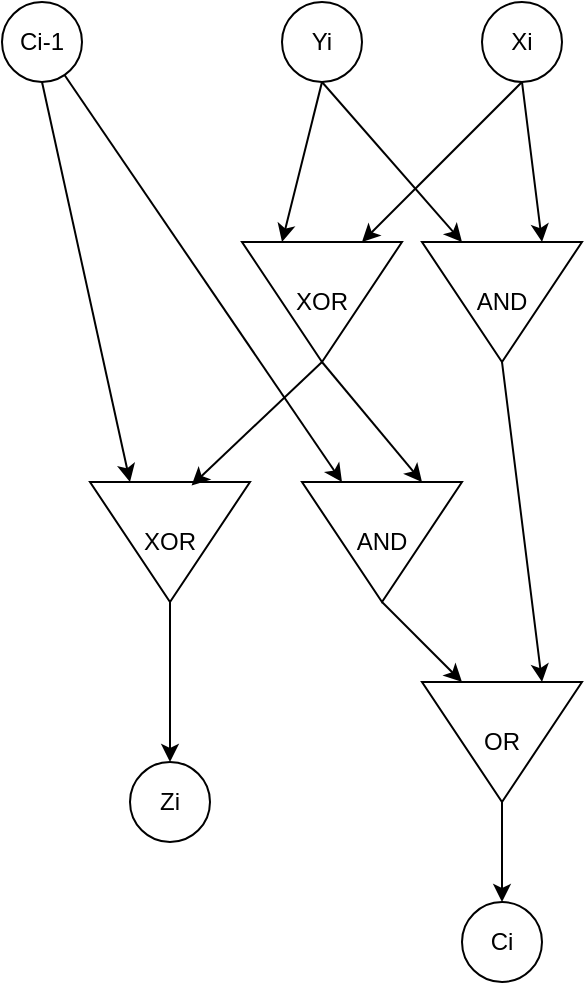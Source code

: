 <mxfile version="25.0.1">
  <diagram name="Sida-1" id="QiZR6kXSONbiLXy6iMTX">
    <mxGraphModel dx="827" dy="692" grid="1" gridSize="10" guides="1" tooltips="1" connect="1" arrows="1" fold="1" page="1" pageScale="1" pageWidth="827" pageHeight="1169" math="0" shadow="0">
      <root>
        <mxCell id="0" />
        <mxCell id="1" parent="0" />
        <mxCell id="ACxhvlcTr5dtjSwbOVu1-28" style="rounded=0;orthogonalLoop=1;jettySize=auto;html=1;exitX=0.5;exitY=1;exitDx=0;exitDy=0;entryX=0;entryY=0.25;entryDx=0;entryDy=0;" edge="1" parent="1" source="ACxhvlcTr5dtjSwbOVu1-1" target="ACxhvlcTr5dtjSwbOVu1-26">
          <mxGeometry relative="1" as="geometry" />
        </mxCell>
        <mxCell id="ACxhvlcTr5dtjSwbOVu1-30" style="rounded=0;orthogonalLoop=1;jettySize=auto;html=1;exitX=0.5;exitY=1;exitDx=0;exitDy=0;entryX=0;entryY=0.25;entryDx=0;entryDy=0;" edge="1" parent="1" source="ACxhvlcTr5dtjSwbOVu1-1" target="ACxhvlcTr5dtjSwbOVu1-27">
          <mxGeometry relative="1" as="geometry" />
        </mxCell>
        <mxCell id="ACxhvlcTr5dtjSwbOVu1-1" value="Xi" style="ellipse;whiteSpace=wrap;html=1;" vertex="1" parent="1">
          <mxGeometry x="530" y="120" width="40" height="40" as="geometry" />
        </mxCell>
        <mxCell id="ACxhvlcTr5dtjSwbOVu1-29" style="rounded=0;orthogonalLoop=1;jettySize=auto;html=1;exitX=0.5;exitY=1;exitDx=0;exitDy=0;entryX=0;entryY=0.75;entryDx=0;entryDy=0;" edge="1" parent="1" source="ACxhvlcTr5dtjSwbOVu1-2" target="ACxhvlcTr5dtjSwbOVu1-26">
          <mxGeometry relative="1" as="geometry" />
        </mxCell>
        <mxCell id="ACxhvlcTr5dtjSwbOVu1-31" style="rounded=0;orthogonalLoop=1;jettySize=auto;html=1;exitX=0.5;exitY=1;exitDx=0;exitDy=0;entryX=0;entryY=0.75;entryDx=0;entryDy=0;" edge="1" parent="1" source="ACxhvlcTr5dtjSwbOVu1-2" target="ACxhvlcTr5dtjSwbOVu1-27">
          <mxGeometry relative="1" as="geometry" />
        </mxCell>
        <mxCell id="ACxhvlcTr5dtjSwbOVu1-2" value="Yi" style="ellipse;whiteSpace=wrap;html=1;" vertex="1" parent="1">
          <mxGeometry x="430" y="120" width="40" height="40" as="geometry" />
        </mxCell>
        <mxCell id="ACxhvlcTr5dtjSwbOVu1-34" style="rounded=0;orthogonalLoop=1;jettySize=auto;html=1;exitX=0.5;exitY=1;exitDx=0;exitDy=0;entryX=0;entryY=0.75;entryDx=0;entryDy=0;" edge="1" parent="1" source="ACxhvlcTr5dtjSwbOVu1-3" target="ACxhvlcTr5dtjSwbOVu1-32">
          <mxGeometry relative="1" as="geometry" />
        </mxCell>
        <mxCell id="ACxhvlcTr5dtjSwbOVu1-38" style="rounded=0;orthogonalLoop=1;jettySize=auto;html=1;entryX=0;entryY=0.75;entryDx=0;entryDy=0;" edge="1" parent="1" source="ACxhvlcTr5dtjSwbOVu1-3" target="ACxhvlcTr5dtjSwbOVu1-37">
          <mxGeometry relative="1" as="geometry" />
        </mxCell>
        <mxCell id="ACxhvlcTr5dtjSwbOVu1-3" value="Ci-1" style="ellipse;whiteSpace=wrap;html=1;" vertex="1" parent="1">
          <mxGeometry x="290" y="120" width="40" height="40" as="geometry" />
        </mxCell>
        <mxCell id="ACxhvlcTr5dtjSwbOVu1-39" style="rounded=0;orthogonalLoop=1;jettySize=auto;html=1;exitX=1;exitY=0.5;exitDx=0;exitDy=0;entryX=0;entryY=0.25;entryDx=0;entryDy=0;" edge="1" parent="1" source="ACxhvlcTr5dtjSwbOVu1-27" target="ACxhvlcTr5dtjSwbOVu1-37">
          <mxGeometry relative="1" as="geometry" />
        </mxCell>
        <mxCell id="ACxhvlcTr5dtjSwbOVu1-42" style="rounded=0;orthogonalLoop=1;jettySize=auto;html=1;exitX=1;exitY=0.5;exitDx=0;exitDy=0;entryX=0;entryY=0.25;entryDx=0;entryDy=0;" edge="1" parent="1" source="ACxhvlcTr5dtjSwbOVu1-26" target="ACxhvlcTr5dtjSwbOVu1-40">
          <mxGeometry relative="1" as="geometry" />
        </mxCell>
        <mxCell id="ACxhvlcTr5dtjSwbOVu1-26" value="AND" style="triangle;whiteSpace=wrap;html=1;direction=south;" vertex="1" parent="1">
          <mxGeometry x="500" y="240" width="80" height="60" as="geometry" />
        </mxCell>
        <mxCell id="ACxhvlcTr5dtjSwbOVu1-27" value="XOR" style="triangle;whiteSpace=wrap;html=1;direction=south;" vertex="1" parent="1">
          <mxGeometry x="410" y="240" width="80" height="60" as="geometry" />
        </mxCell>
        <mxCell id="ACxhvlcTr5dtjSwbOVu1-35" style="edgeStyle=orthogonalEdgeStyle;rounded=0;orthogonalLoop=1;jettySize=auto;html=1;" edge="1" parent="1" source="ACxhvlcTr5dtjSwbOVu1-32">
          <mxGeometry relative="1" as="geometry">
            <mxPoint x="374" y="500" as="targetPoint" />
          </mxGeometry>
        </mxCell>
        <mxCell id="ACxhvlcTr5dtjSwbOVu1-32" value="XOR" style="triangle;whiteSpace=wrap;html=1;direction=south;" vertex="1" parent="1">
          <mxGeometry x="334" y="360" width="80" height="60" as="geometry" />
        </mxCell>
        <mxCell id="ACxhvlcTr5dtjSwbOVu1-33" style="rounded=0;orthogonalLoop=1;jettySize=auto;html=1;exitX=1;exitY=0.5;exitDx=0;exitDy=0;entryX=0.029;entryY=0.365;entryDx=0;entryDy=0;entryPerimeter=0;" edge="1" parent="1" source="ACxhvlcTr5dtjSwbOVu1-27" target="ACxhvlcTr5dtjSwbOVu1-32">
          <mxGeometry relative="1" as="geometry" />
        </mxCell>
        <mxCell id="ACxhvlcTr5dtjSwbOVu1-36" value="Zi" style="ellipse;whiteSpace=wrap;html=1;" vertex="1" parent="1">
          <mxGeometry x="354" y="500" width="40" height="40" as="geometry" />
        </mxCell>
        <mxCell id="ACxhvlcTr5dtjSwbOVu1-41" style="rounded=0;orthogonalLoop=1;jettySize=auto;html=1;exitX=1;exitY=0.5;exitDx=0;exitDy=0;entryX=0;entryY=0.75;entryDx=0;entryDy=0;" edge="1" parent="1" source="ACxhvlcTr5dtjSwbOVu1-37" target="ACxhvlcTr5dtjSwbOVu1-40">
          <mxGeometry relative="1" as="geometry" />
        </mxCell>
        <mxCell id="ACxhvlcTr5dtjSwbOVu1-37" value="AND" style="triangle;whiteSpace=wrap;html=1;direction=south;" vertex="1" parent="1">
          <mxGeometry x="440" y="360" width="80" height="60" as="geometry" />
        </mxCell>
        <mxCell id="ACxhvlcTr5dtjSwbOVu1-44" style="edgeStyle=orthogonalEdgeStyle;rounded=0;orthogonalLoop=1;jettySize=auto;html=1;exitX=1;exitY=0.5;exitDx=0;exitDy=0;entryX=0.5;entryY=0;entryDx=0;entryDy=0;" edge="1" parent="1" source="ACxhvlcTr5dtjSwbOVu1-40" target="ACxhvlcTr5dtjSwbOVu1-43">
          <mxGeometry relative="1" as="geometry" />
        </mxCell>
        <mxCell id="ACxhvlcTr5dtjSwbOVu1-40" value="OR" style="triangle;whiteSpace=wrap;html=1;direction=south;" vertex="1" parent="1">
          <mxGeometry x="500" y="460" width="80" height="60" as="geometry" />
        </mxCell>
        <mxCell id="ACxhvlcTr5dtjSwbOVu1-43" value="Ci" style="ellipse;whiteSpace=wrap;html=1;" vertex="1" parent="1">
          <mxGeometry x="520" y="570" width="40" height="40" as="geometry" />
        </mxCell>
      </root>
    </mxGraphModel>
  </diagram>
</mxfile>
